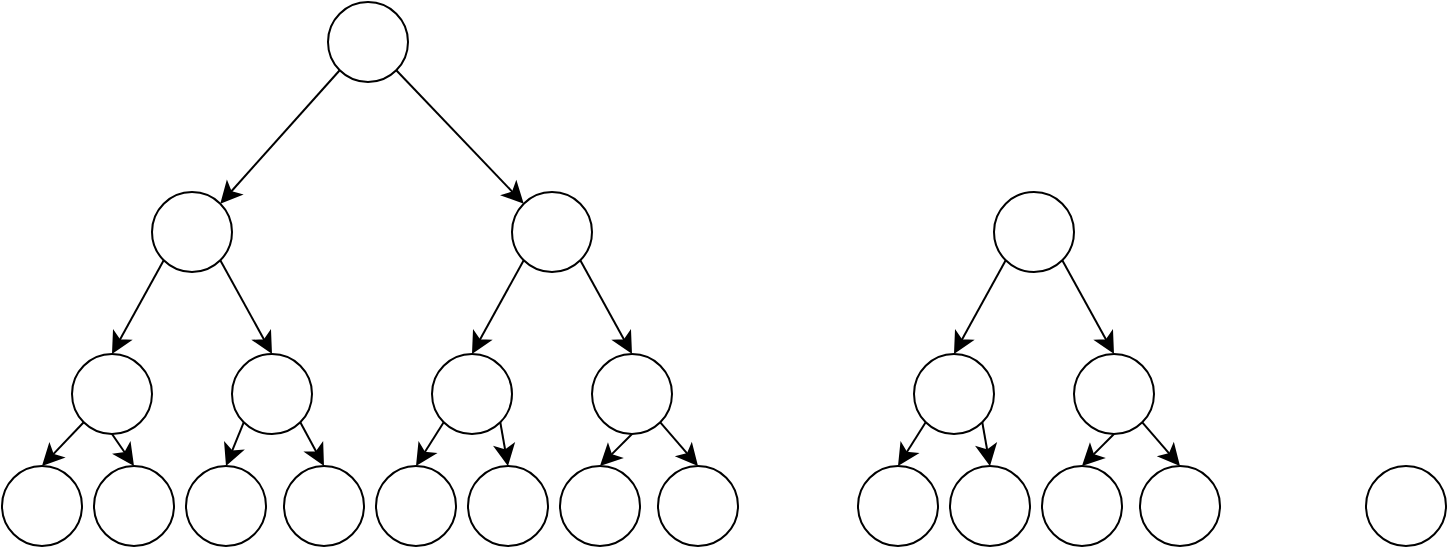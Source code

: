 <mxfile version="26.2.1">
  <diagram name="Pagina-1" id="9hEq_nUvkFcCaTEEqoqm">
    <mxGraphModel dx="1683" dy="979" grid="0" gridSize="10" guides="1" tooltips="1" connect="1" arrows="1" fold="1" page="0" pageScale="1" pageWidth="2339" pageHeight="3300" math="0" shadow="0">
      <root>
        <mxCell id="0" />
        <mxCell id="1" parent="0" />
        <mxCell id="L7sGw7zIHXGfX-_J5yen-1" value="" style="ellipse;whiteSpace=wrap;html=1;aspect=fixed;" vertex="1" parent="1">
          <mxGeometry x="-65" y="-18" width="40" height="40" as="geometry" />
        </mxCell>
        <mxCell id="L7sGw7zIHXGfX-_J5yen-2" value="" style="ellipse;whiteSpace=wrap;html=1;aspect=fixed;" vertex="1" parent="1">
          <mxGeometry x="-153" y="77" width="40" height="40" as="geometry" />
        </mxCell>
        <mxCell id="L7sGw7zIHXGfX-_J5yen-5" value="" style="ellipse;whiteSpace=wrap;html=1;aspect=fixed;" vertex="1" parent="1">
          <mxGeometry x="27" y="77" width="40" height="40" as="geometry" />
        </mxCell>
        <mxCell id="L7sGw7zIHXGfX-_J5yen-11" value="" style="endArrow=classic;html=1;rounded=0;fontSize=12;startSize=8;endSize=8;curved=1;exitX=1;exitY=1;exitDx=0;exitDy=0;entryX=0;entryY=0;entryDx=0;entryDy=0;" edge="1" parent="1" source="L7sGw7zIHXGfX-_J5yen-1" target="L7sGw7zIHXGfX-_J5yen-5">
          <mxGeometry width="50" height="50" relative="1" as="geometry">
            <mxPoint x="116" y="140" as="sourcePoint" />
            <mxPoint x="166" y="90" as="targetPoint" />
          </mxGeometry>
        </mxCell>
        <mxCell id="L7sGw7zIHXGfX-_J5yen-12" value="" style="endArrow=classic;html=1;rounded=0;fontSize=12;startSize=8;endSize=8;curved=1;exitX=0;exitY=1;exitDx=0;exitDy=0;entryX=1;entryY=0;entryDx=0;entryDy=0;" edge="1" parent="1" source="L7sGw7zIHXGfX-_J5yen-1" target="L7sGw7zIHXGfX-_J5yen-2">
          <mxGeometry width="50" height="50" relative="1" as="geometry">
            <mxPoint x="116" y="140" as="sourcePoint" />
            <mxPoint x="166" y="90" as="targetPoint" />
          </mxGeometry>
        </mxCell>
        <mxCell id="L7sGw7zIHXGfX-_J5yen-13" value="" style="ellipse;whiteSpace=wrap;html=1;aspect=fixed;" vertex="1" parent="1">
          <mxGeometry x="-193" y="158" width="40" height="40" as="geometry" />
        </mxCell>
        <mxCell id="L7sGw7zIHXGfX-_J5yen-14" value="" style="ellipse;whiteSpace=wrap;html=1;aspect=fixed;" vertex="1" parent="1">
          <mxGeometry x="-113" y="158" width="40" height="40" as="geometry" />
        </mxCell>
        <mxCell id="L7sGw7zIHXGfX-_J5yen-15" value="" style="ellipse;whiteSpace=wrap;html=1;aspect=fixed;" vertex="1" parent="1">
          <mxGeometry x="-13" y="158" width="40" height="40" as="geometry" />
        </mxCell>
        <mxCell id="L7sGw7zIHXGfX-_J5yen-16" value="" style="ellipse;whiteSpace=wrap;html=1;aspect=fixed;" vertex="1" parent="1">
          <mxGeometry x="67" y="158" width="40" height="40" as="geometry" />
        </mxCell>
        <mxCell id="L7sGw7zIHXGfX-_J5yen-17" value="" style="endArrow=classic;html=1;rounded=0;fontSize=12;startSize=8;endSize=8;curved=1;exitX=0;exitY=1;exitDx=0;exitDy=0;entryX=0.5;entryY=0;entryDx=0;entryDy=0;" edge="1" parent="1" source="L7sGw7zIHXGfX-_J5yen-2" target="L7sGw7zIHXGfX-_J5yen-13">
          <mxGeometry width="50" height="50" relative="1" as="geometry">
            <mxPoint x="116" y="140" as="sourcePoint" />
            <mxPoint x="166" y="90" as="targetPoint" />
          </mxGeometry>
        </mxCell>
        <mxCell id="L7sGw7zIHXGfX-_J5yen-18" value="" style="endArrow=classic;html=1;rounded=0;fontSize=12;startSize=8;endSize=8;curved=1;exitX=1;exitY=1;exitDx=0;exitDy=0;entryX=0.5;entryY=0;entryDx=0;entryDy=0;" edge="1" parent="1" source="L7sGw7zIHXGfX-_J5yen-5" target="L7sGw7zIHXGfX-_J5yen-16">
          <mxGeometry width="50" height="50" relative="1" as="geometry">
            <mxPoint x="116" y="140" as="sourcePoint" />
            <mxPoint x="166" y="90" as="targetPoint" />
          </mxGeometry>
        </mxCell>
        <mxCell id="L7sGw7zIHXGfX-_J5yen-19" value="" style="endArrow=classic;html=1;rounded=0;fontSize=12;startSize=8;endSize=8;curved=1;exitX=0;exitY=1;exitDx=0;exitDy=0;entryX=0.5;entryY=0;entryDx=0;entryDy=0;" edge="1" parent="1" source="L7sGw7zIHXGfX-_J5yen-5" target="L7sGw7zIHXGfX-_J5yen-15">
          <mxGeometry width="50" height="50" relative="1" as="geometry">
            <mxPoint x="116" y="140" as="sourcePoint" />
            <mxPoint x="166" y="90" as="targetPoint" />
          </mxGeometry>
        </mxCell>
        <mxCell id="L7sGw7zIHXGfX-_J5yen-21" value="" style="endArrow=classic;html=1;rounded=0;fontSize=12;startSize=8;endSize=8;curved=1;exitX=1;exitY=1;exitDx=0;exitDy=0;entryX=0.5;entryY=0;entryDx=0;entryDy=0;" edge="1" parent="1" source="L7sGw7zIHXGfX-_J5yen-2" target="L7sGw7zIHXGfX-_J5yen-14">
          <mxGeometry width="50" height="50" relative="1" as="geometry">
            <mxPoint x="116" y="140" as="sourcePoint" />
            <mxPoint x="166" y="90" as="targetPoint" />
          </mxGeometry>
        </mxCell>
        <mxCell id="L7sGw7zIHXGfX-_J5yen-22" value="" style="ellipse;whiteSpace=wrap;html=1;aspect=fixed;" vertex="1" parent="1">
          <mxGeometry x="-41" y="214" width="40" height="40" as="geometry" />
        </mxCell>
        <mxCell id="L7sGw7zIHXGfX-_J5yen-23" value="" style="ellipse;whiteSpace=wrap;html=1;aspect=fixed;" vertex="1" parent="1">
          <mxGeometry x="5" y="214" width="40" height="40" as="geometry" />
        </mxCell>
        <mxCell id="L7sGw7zIHXGfX-_J5yen-24" value="" style="ellipse;whiteSpace=wrap;html=1;aspect=fixed;" vertex="1" parent="1">
          <mxGeometry x="51" y="214" width="40" height="40" as="geometry" />
        </mxCell>
        <mxCell id="L7sGw7zIHXGfX-_J5yen-25" value="" style="ellipse;whiteSpace=wrap;html=1;aspect=fixed;" vertex="1" parent="1">
          <mxGeometry x="100" y="214" width="40" height="40" as="geometry" />
        </mxCell>
        <mxCell id="L7sGw7zIHXGfX-_J5yen-26" value="" style="ellipse;whiteSpace=wrap;html=1;aspect=fixed;" vertex="1" parent="1">
          <mxGeometry x="-228" y="214" width="40" height="40" as="geometry" />
        </mxCell>
        <mxCell id="L7sGw7zIHXGfX-_J5yen-27" value="" style="ellipse;whiteSpace=wrap;html=1;aspect=fixed;" vertex="1" parent="1">
          <mxGeometry x="-182" y="214" width="40" height="40" as="geometry" />
        </mxCell>
        <mxCell id="L7sGw7zIHXGfX-_J5yen-28" value="" style="ellipse;whiteSpace=wrap;html=1;aspect=fixed;" vertex="1" parent="1">
          <mxGeometry x="-136" y="214" width="40" height="40" as="geometry" />
        </mxCell>
        <mxCell id="L7sGw7zIHXGfX-_J5yen-29" value="" style="ellipse;whiteSpace=wrap;html=1;aspect=fixed;" vertex="1" parent="1">
          <mxGeometry x="-87" y="214" width="40" height="40" as="geometry" />
        </mxCell>
        <mxCell id="L7sGw7zIHXGfX-_J5yen-30" value="" style="endArrow=classic;html=1;rounded=0;fontSize=12;startSize=8;endSize=8;curved=1;exitX=1;exitY=1;exitDx=0;exitDy=0;entryX=0.5;entryY=0;entryDx=0;entryDy=0;" edge="1" parent="1" source="L7sGw7zIHXGfX-_J5yen-16" target="L7sGw7zIHXGfX-_J5yen-25">
          <mxGeometry width="50" height="50" relative="1" as="geometry">
            <mxPoint x="168" y="139" as="sourcePoint" />
            <mxPoint x="218" y="89" as="targetPoint" />
          </mxGeometry>
        </mxCell>
        <mxCell id="L7sGw7zIHXGfX-_J5yen-35" value="" style="endArrow=classic;html=1;rounded=0;fontSize=12;startSize=8;endSize=8;curved=1;exitX=0.5;exitY=1;exitDx=0;exitDy=0;entryX=0.5;entryY=0;entryDx=0;entryDy=0;" edge="1" parent="1" source="L7sGw7zIHXGfX-_J5yen-16" target="L7sGw7zIHXGfX-_J5yen-24">
          <mxGeometry width="50" height="50" relative="1" as="geometry">
            <mxPoint x="168" y="139" as="sourcePoint" />
            <mxPoint x="218" y="89" as="targetPoint" />
          </mxGeometry>
        </mxCell>
        <mxCell id="L7sGw7zIHXGfX-_J5yen-36" value="" style="endArrow=classic;html=1;rounded=0;fontSize=12;startSize=8;endSize=8;curved=1;exitX=1;exitY=1;exitDx=0;exitDy=0;entryX=0.5;entryY=0;entryDx=0;entryDy=0;" edge="1" parent="1" source="L7sGw7zIHXGfX-_J5yen-15" target="L7sGw7zIHXGfX-_J5yen-23">
          <mxGeometry width="50" height="50" relative="1" as="geometry">
            <mxPoint x="168" y="139" as="sourcePoint" />
            <mxPoint x="218" y="89" as="targetPoint" />
          </mxGeometry>
        </mxCell>
        <mxCell id="L7sGw7zIHXGfX-_J5yen-41" value="" style="endArrow=classic;html=1;rounded=0;fontSize=12;startSize=8;endSize=8;curved=1;exitX=0;exitY=1;exitDx=0;exitDy=0;entryX=0.5;entryY=0;entryDx=0;entryDy=0;" edge="1" parent="1" source="L7sGw7zIHXGfX-_J5yen-15" target="L7sGw7zIHXGfX-_J5yen-22">
          <mxGeometry width="50" height="50" relative="1" as="geometry">
            <mxPoint x="168" y="139" as="sourcePoint" />
            <mxPoint x="218" y="89" as="targetPoint" />
          </mxGeometry>
        </mxCell>
        <mxCell id="L7sGw7zIHXGfX-_J5yen-46" value="" style="endArrow=classic;html=1;rounded=0;fontSize=12;startSize=8;endSize=8;curved=1;exitX=1;exitY=1;exitDx=0;exitDy=0;entryX=0.5;entryY=0;entryDx=0;entryDy=0;" edge="1" parent="1" source="L7sGw7zIHXGfX-_J5yen-14" target="L7sGw7zIHXGfX-_J5yen-29">
          <mxGeometry width="50" height="50" relative="1" as="geometry">
            <mxPoint x="168" y="139" as="sourcePoint" />
            <mxPoint x="218" y="89" as="targetPoint" />
          </mxGeometry>
        </mxCell>
        <mxCell id="L7sGw7zIHXGfX-_J5yen-47" value="" style="endArrow=classic;html=1;rounded=0;fontSize=12;startSize=8;endSize=8;curved=1;exitX=0;exitY=1;exitDx=0;exitDy=0;entryX=0.5;entryY=0;entryDx=0;entryDy=0;" edge="1" parent="1" source="L7sGw7zIHXGfX-_J5yen-14" target="L7sGw7zIHXGfX-_J5yen-28">
          <mxGeometry width="50" height="50" relative="1" as="geometry">
            <mxPoint x="168" y="139" as="sourcePoint" />
            <mxPoint x="218" y="89" as="targetPoint" />
          </mxGeometry>
        </mxCell>
        <mxCell id="L7sGw7zIHXGfX-_J5yen-48" value="" style="endArrow=classic;html=1;rounded=0;fontSize=12;startSize=8;endSize=8;curved=1;exitX=0.5;exitY=1;exitDx=0;exitDy=0;entryX=0.5;entryY=0;entryDx=0;entryDy=0;" edge="1" parent="1" source="L7sGw7zIHXGfX-_J5yen-13" target="L7sGw7zIHXGfX-_J5yen-27">
          <mxGeometry width="50" height="50" relative="1" as="geometry">
            <mxPoint x="168" y="139" as="sourcePoint" />
            <mxPoint x="218" y="89" as="targetPoint" />
          </mxGeometry>
        </mxCell>
        <mxCell id="L7sGw7zIHXGfX-_J5yen-49" value="" style="endArrow=classic;html=1;rounded=0;fontSize=12;startSize=8;endSize=8;curved=1;exitX=0;exitY=1;exitDx=0;exitDy=0;entryX=0.5;entryY=0;entryDx=0;entryDy=0;" edge="1" parent="1" source="L7sGw7zIHXGfX-_J5yen-13" target="L7sGw7zIHXGfX-_J5yen-26">
          <mxGeometry width="50" height="50" relative="1" as="geometry">
            <mxPoint x="168" y="139" as="sourcePoint" />
            <mxPoint x="218" y="89" as="targetPoint" />
          </mxGeometry>
        </mxCell>
        <mxCell id="L7sGw7zIHXGfX-_J5yen-50" value="" style="ellipse;whiteSpace=wrap;html=1;aspect=fixed;" vertex="1" parent="1">
          <mxGeometry x="268" y="77" width="40" height="40" as="geometry" />
        </mxCell>
        <mxCell id="L7sGw7zIHXGfX-_J5yen-51" value="" style="ellipse;whiteSpace=wrap;html=1;aspect=fixed;" vertex="1" parent="1">
          <mxGeometry x="228" y="158" width="40" height="40" as="geometry" />
        </mxCell>
        <mxCell id="L7sGw7zIHXGfX-_J5yen-52" value="" style="ellipse;whiteSpace=wrap;html=1;aspect=fixed;" vertex="1" parent="1">
          <mxGeometry x="308" y="158" width="40" height="40" as="geometry" />
        </mxCell>
        <mxCell id="L7sGw7zIHXGfX-_J5yen-53" value="" style="endArrow=classic;html=1;rounded=0;fontSize=12;startSize=8;endSize=8;curved=1;exitX=1;exitY=1;exitDx=0;exitDy=0;entryX=0.5;entryY=0;entryDx=0;entryDy=0;" edge="1" parent="1" source="L7sGw7zIHXGfX-_J5yen-50" target="L7sGw7zIHXGfX-_J5yen-52">
          <mxGeometry width="50" height="50" relative="1" as="geometry">
            <mxPoint x="357" y="140" as="sourcePoint" />
            <mxPoint x="407" y="90" as="targetPoint" />
          </mxGeometry>
        </mxCell>
        <mxCell id="L7sGw7zIHXGfX-_J5yen-54" value="" style="endArrow=classic;html=1;rounded=0;fontSize=12;startSize=8;endSize=8;curved=1;exitX=0;exitY=1;exitDx=0;exitDy=0;entryX=0.5;entryY=0;entryDx=0;entryDy=0;" edge="1" parent="1" source="L7sGw7zIHXGfX-_J5yen-50" target="L7sGw7zIHXGfX-_J5yen-51">
          <mxGeometry width="50" height="50" relative="1" as="geometry">
            <mxPoint x="357" y="140" as="sourcePoint" />
            <mxPoint x="407" y="90" as="targetPoint" />
          </mxGeometry>
        </mxCell>
        <mxCell id="L7sGw7zIHXGfX-_J5yen-55" value="" style="ellipse;whiteSpace=wrap;html=1;aspect=fixed;" vertex="1" parent="1">
          <mxGeometry x="200" y="214" width="40" height="40" as="geometry" />
        </mxCell>
        <mxCell id="L7sGw7zIHXGfX-_J5yen-56" value="" style="ellipse;whiteSpace=wrap;html=1;aspect=fixed;" vertex="1" parent="1">
          <mxGeometry x="246" y="214" width="40" height="40" as="geometry" />
        </mxCell>
        <mxCell id="L7sGw7zIHXGfX-_J5yen-57" value="" style="ellipse;whiteSpace=wrap;html=1;aspect=fixed;" vertex="1" parent="1">
          <mxGeometry x="292" y="214" width="40" height="40" as="geometry" />
        </mxCell>
        <mxCell id="L7sGw7zIHXGfX-_J5yen-58" value="" style="ellipse;whiteSpace=wrap;html=1;aspect=fixed;" vertex="1" parent="1">
          <mxGeometry x="341" y="214" width="40" height="40" as="geometry" />
        </mxCell>
        <mxCell id="L7sGw7zIHXGfX-_J5yen-59" value="" style="endArrow=classic;html=1;rounded=0;fontSize=12;startSize=8;endSize=8;curved=1;exitX=1;exitY=1;exitDx=0;exitDy=0;entryX=0.5;entryY=0;entryDx=0;entryDy=0;" edge="1" parent="1" source="L7sGw7zIHXGfX-_J5yen-52" target="L7sGw7zIHXGfX-_J5yen-58">
          <mxGeometry width="50" height="50" relative="1" as="geometry">
            <mxPoint x="409" y="139" as="sourcePoint" />
            <mxPoint x="459" y="89" as="targetPoint" />
          </mxGeometry>
        </mxCell>
        <mxCell id="L7sGw7zIHXGfX-_J5yen-60" value="" style="endArrow=classic;html=1;rounded=0;fontSize=12;startSize=8;endSize=8;curved=1;exitX=0.5;exitY=1;exitDx=0;exitDy=0;entryX=0.5;entryY=0;entryDx=0;entryDy=0;" edge="1" parent="1" source="L7sGw7zIHXGfX-_J5yen-52" target="L7sGw7zIHXGfX-_J5yen-57">
          <mxGeometry width="50" height="50" relative="1" as="geometry">
            <mxPoint x="409" y="139" as="sourcePoint" />
            <mxPoint x="459" y="89" as="targetPoint" />
          </mxGeometry>
        </mxCell>
        <mxCell id="L7sGw7zIHXGfX-_J5yen-61" value="" style="endArrow=classic;html=1;rounded=0;fontSize=12;startSize=8;endSize=8;curved=1;exitX=1;exitY=1;exitDx=0;exitDy=0;entryX=0.5;entryY=0;entryDx=0;entryDy=0;" edge="1" parent="1" source="L7sGw7zIHXGfX-_J5yen-51" target="L7sGw7zIHXGfX-_J5yen-56">
          <mxGeometry width="50" height="50" relative="1" as="geometry">
            <mxPoint x="409" y="139" as="sourcePoint" />
            <mxPoint x="459" y="89" as="targetPoint" />
          </mxGeometry>
        </mxCell>
        <mxCell id="L7sGw7zIHXGfX-_J5yen-62" value="" style="endArrow=classic;html=1;rounded=0;fontSize=12;startSize=8;endSize=8;curved=1;exitX=0;exitY=1;exitDx=0;exitDy=0;entryX=0.5;entryY=0;entryDx=0;entryDy=0;" edge="1" parent="1" source="L7sGw7zIHXGfX-_J5yen-51" target="L7sGw7zIHXGfX-_J5yen-55">
          <mxGeometry width="50" height="50" relative="1" as="geometry">
            <mxPoint x="409" y="139" as="sourcePoint" />
            <mxPoint x="459" y="89" as="targetPoint" />
          </mxGeometry>
        </mxCell>
        <mxCell id="L7sGw7zIHXGfX-_J5yen-63" value="" style="ellipse;whiteSpace=wrap;html=1;aspect=fixed;" vertex="1" parent="1">
          <mxGeometry x="454" y="214" width="40" height="40" as="geometry" />
        </mxCell>
      </root>
    </mxGraphModel>
  </diagram>
</mxfile>

